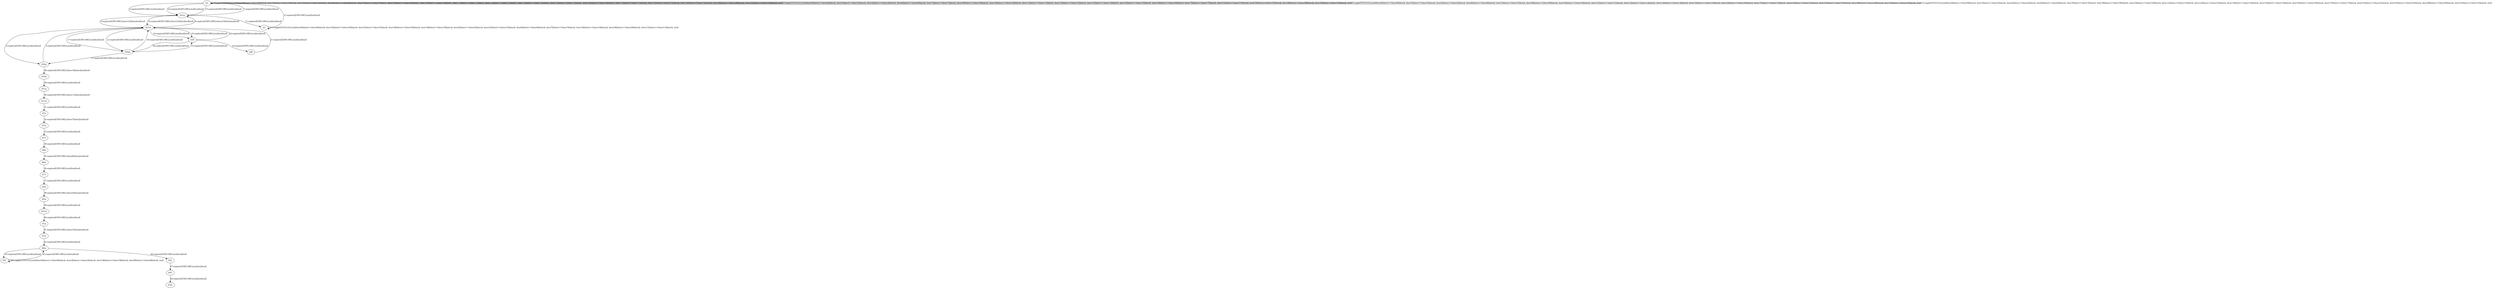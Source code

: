 # Total number of goals covered by this test: 1
# b93 --> d3m

digraph g {
"b2" -> "b2" [label = "1-toggle[TOGGLE];/null/door0[false]:=!(door0[false]); door1[false]:=!(door1[false]); door2[false]:=!(door2[false]); door6[false]:=!(door6[false]); door7[false]:=!(door7[false]); door39[false]:=!(door39[false]); door10[false]:=!(door10[false]); door11[false]:=!(door11[false]); door12[false]:=!(door12[false]); door13[false]:=!(door13[false]); door15[false]:=!(door15[false]); door16[false]:=!(door16[false]); door17[false]:=!(door17[false]); door21[false]:=!(door21[false]); door25[false]:=!(door25[false]); door28[false]:=!(door28[false]); door31[false]:=!(door31[false]); /null"];
"b2" -> "d21p" [label = "2-explore[EXPLORE];/null/null/null"];
"d21p" -> "d21m" [label = "3-explore[EXPLORE];/door21[false]/null/null"];
"d21m" -> "d16p" [label = "4-explore[EXPLORE];/null/null/null"];
"d16p" -> "d21m" [label = "5-explore[EXPLORE];/null/null/null"];
"d21m" -> "d21p" [label = "6-explore[EXPLORE];/door21[false]/null/null"];
"d21p" -> "b2" [label = "7-explore[EXPLORE];/null/null/null"];
"b2" -> "b2" [label = "8-toggle[TOGGLE];/null/door0[false]:=!(door0[false]); door1[false]:=!(door1[false]); door2[false]:=!(door2[false]); door6[false]:=!(door6[false]); door7[false]:=!(door7[false]); door39[false]:=!(door39[false]); door10[false]:=!(door10[false]); door11[false]:=!(door11[false]); door12[false]:=!(door12[false]); door13[false]:=!(door13[false]); door15[false]:=!(door15[false]); door16[false]:=!(door16[false]); door17[false]:=!(door17[false]); door21[false]:=!(door21[false]); door25[false]:=!(door25[false]); door28[false]:=!(door28[false]); door31[false]:=!(door31[false]); /null"];
"b2" -> "b2" [label = "9-toggle[TOGGLE];/null/door0[false]:=!(door0[false]); door1[false]:=!(door1[false]); door2[false]:=!(door2[false]); door6[false]:=!(door6[false]); door7[false]:=!(door7[false]); door39[false]:=!(door39[false]); door10[false]:=!(door10[false]); door11[false]:=!(door11[false]); door12[false]:=!(door12[false]); door13[false]:=!(door13[false]); door15[false]:=!(door15[false]); door16[false]:=!(door16[false]); door17[false]:=!(door17[false]); door21[false]:=!(door21[false]); door25[false]:=!(door25[false]); door28[false]:=!(door28[false]); door31[false]:=!(door31[false]); /null"];
"b2" -> "d21p" [label = "10-explore[EXPLORE];/null/null/null"];
"d21p" -> "b3" [label = "11-explore[EXPLORE];/null/null/null"];
"b3" -> "b3" [label = "12-toggle[TOGGLE];/null/door0[false]:=!(door0[false]); door16[false]:=!(door16[false]); door1[false]:=!(door1[false]); door34[false]:=!(door34[false]); door19[false]:=!(door19[false]); door5[false]:=!(door5[false]); door21[false]:=!(door21[false]); door6[false]:=!(door6[false]); door7[false]:=!(door7[false]); door10[false]:=!(door10[false]); door26[false]:=!(door26[false]); door11[false]:=!(door11[false]); /null"];
"b3" -> "b2" [label = "13-explore[EXPLORE];/null/null/null"];
"b2" -> "b2" [label = "14-toggle[TOGGLE];/null/door0[false]:=!(door0[false]); door1[false]:=!(door1[false]); door2[false]:=!(door2[false]); door6[false]:=!(door6[false]); door7[false]:=!(door7[false]); door39[false]:=!(door39[false]); door10[false]:=!(door10[false]); door11[false]:=!(door11[false]); door12[false]:=!(door12[false]); door13[false]:=!(door13[false]); door15[false]:=!(door15[false]); door16[false]:=!(door16[false]); door17[false]:=!(door17[false]); door21[false]:=!(door21[false]); door25[false]:=!(door25[false]); door28[false]:=!(door28[false]); door31[false]:=!(door31[false]); /null"];
"b2" -> "d21p" [label = "15-explore[EXPLORE];/null/null/null"];
"d21p" -> "d21m" [label = "16-explore[EXPLORE];/door21[false]/null/null"];
"d21m" -> "d28m" [label = "17-explore[EXPLORE];/null/null/null"];
"d28m" -> "d21m" [label = "18-explore[EXPLORE];/null/null/null"];
"d21m" -> "b58" [label = "19-explore[EXPLORE];/null/null/null"];
"b58" -> "gf9" [label = "20-explore[EXPLORE];/null/null/null"];
"gf9" -> "d21m" [label = "21-explore[EXPLORE];/null/null/null"];
"d21m" -> "d28m" [label = "22-explore[EXPLORE];/null/null/null"];
"d28m" -> "b58" [label = "23-explore[EXPLORE];/null/null/null"];
"b58" -> "d21m" [label = "24-explore[EXPLORE];/null/null/null"];
"d21m" -> "b58" [label = "25-explore[EXPLORE];/null/null/null"];
"b58" -> "d28m" [label = "26-explore[EXPLORE];/null/null/null"];
"d28m" -> "d16p" [label = "27-explore[EXPLORE];/null/null/null"];
"d16p" -> "d16m" [label = "28-explore[EXPLORE];/door16[false]/null/null"];
"d16m" -> "d11p" [label = "29-explore[EXPLORE];/null/null/null"];
"d11p" -> "d11m" [label = "30-explore[EXPLORE];/door11[false]/null/null"];
"d11m" -> "d7p" [label = "31-explore[EXPLORE];/null/null/null"];
"d7p" -> "d7m" [label = "32-explore[EXPLORE];/door7[false]/null/null"];
"d7m" -> "b53" [label = "33-explore[EXPLORE];/null/null/null"];
"b53" -> "d6p" [label = "34-explore[EXPLORE];/null/null/null"];
"d6p" -> "d6m" [label = "35-explore[EXPLORE];/door6[false]/null/null"];
"d6m" -> "b73" [label = "36-explore[EXPLORE];/null/null/null"];
"b73" -> "d5p" [label = "37-explore[EXPLORE];/null/null/null"];
"d5p" -> "d5m" [label = "38-explore[EXPLORE];/door5[false]/null/null"];
"d5m" -> "d31m" [label = "39-explore[EXPLORE];/null/null/null"];
"d31m" -> "d1p" [label = "40-explore[EXPLORE];/null/null/null"];
"d1p" -> "d1m" [label = "41-explore[EXPLORE];/door1[false]/null/null"];
"d1m" -> "d0m" [label = "42-explore[EXPLORE];/null/null/null"];
"d0m" -> "b91" [label = "43-explore[EXPLORE];/null/null/null"];
"b91" -> "b91" [label = "44-toggle[TOGGLE];/null/door0[false]:=!(door0[false]); door2[false]:=!(door2[false]); door18[false]:=!(door18[false]); door9[false]:=!(door9[false]); /null"];
"b91" -> "d0m" [label = "45-explore[EXPLORE];/null/null/null"];
"d0m" -> "b92" [label = "46-explore[EXPLORE];/null/null/null"];
"b92" -> "b93" [label = "47-explore[EXPLORE];/null/null/null"];
"b93" -> "d3m" [label = "48-explore[EXPLORE];/null/null/null"];
}